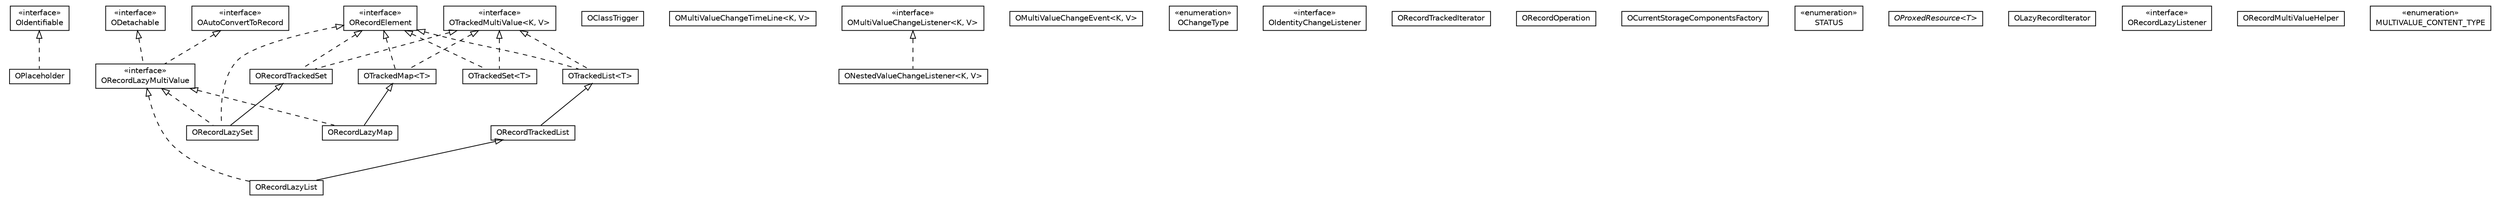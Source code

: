 #!/usr/local/bin/dot
#
# Class diagram 
# Generated by UMLGraph version R5_6-24-gf6e263 (http://www.umlgraph.org/)
#

digraph G {
	edge [fontname="Helvetica",fontsize=10,labelfontname="Helvetica",labelfontsize=10];
	node [fontname="Helvetica",fontsize=10,shape=plaintext];
	nodesep=0.25;
	ranksep=0.5;
	// com.orientechnologies.orient.core.db.record.OPlaceholder
	c86841 [label=<<table title="com.orientechnologies.orient.core.db.record.OPlaceholder" border="0" cellborder="1" cellspacing="0" cellpadding="2" port="p" href="./OPlaceholder.html">
		<tr><td><table border="0" cellspacing="0" cellpadding="1">
<tr><td align="center" balign="center"> OPlaceholder </td></tr>
		</table></td></tr>
		</table>>, URL="./OPlaceholder.html", fontname="Helvetica", fontcolor="black", fontsize=10.0];
	// com.orientechnologies.orient.core.db.record.OTrackedList<T>
	c86842 [label=<<table title="com.orientechnologies.orient.core.db.record.OTrackedList" border="0" cellborder="1" cellspacing="0" cellpadding="2" port="p" href="./OTrackedList.html">
		<tr><td><table border="0" cellspacing="0" cellpadding="1">
<tr><td align="center" balign="center"> OTrackedList&lt;T&gt; </td></tr>
		</table></td></tr>
		</table>>, URL="./OTrackedList.html", fontname="Helvetica", fontcolor="black", fontsize=10.0];
	// com.orientechnologies.orient.core.db.record.ORecordLazyMap
	c86843 [label=<<table title="com.orientechnologies.orient.core.db.record.ORecordLazyMap" border="0" cellborder="1" cellspacing="0" cellpadding="2" port="p" href="./ORecordLazyMap.html">
		<tr><td><table border="0" cellspacing="0" cellpadding="1">
<tr><td align="center" balign="center"> ORecordLazyMap </td></tr>
		</table></td></tr>
		</table>>, URL="./ORecordLazyMap.html", fontname="Helvetica", fontcolor="black", fontsize=10.0];
	// com.orientechnologies.orient.core.db.record.OClassTrigger
	c86844 [label=<<table title="com.orientechnologies.orient.core.db.record.OClassTrigger" border="0" cellborder="1" cellspacing="0" cellpadding="2" port="p" href="./OClassTrigger.html">
		<tr><td><table border="0" cellspacing="0" cellpadding="1">
<tr><td align="center" balign="center"> OClassTrigger </td></tr>
		</table></td></tr>
		</table>>, URL="./OClassTrigger.html", fontname="Helvetica", fontcolor="black", fontsize=10.0];
	// com.orientechnologies.orient.core.db.record.ORecordTrackedSet
	c86845 [label=<<table title="com.orientechnologies.orient.core.db.record.ORecordTrackedSet" border="0" cellborder="1" cellspacing="0" cellpadding="2" port="p" href="./ORecordTrackedSet.html">
		<tr><td><table border="0" cellspacing="0" cellpadding="1">
<tr><td align="center" balign="center"> ORecordTrackedSet </td></tr>
		</table></td></tr>
		</table>>, URL="./ORecordTrackedSet.html", fontname="Helvetica", fontcolor="black", fontsize=10.0];
	// com.orientechnologies.orient.core.db.record.ORecordTrackedList
	c86846 [label=<<table title="com.orientechnologies.orient.core.db.record.ORecordTrackedList" border="0" cellborder="1" cellspacing="0" cellpadding="2" port="p" href="./ORecordTrackedList.html">
		<tr><td><table border="0" cellspacing="0" cellpadding="1">
<tr><td align="center" balign="center"> ORecordTrackedList </td></tr>
		</table></td></tr>
		</table>>, URL="./ORecordTrackedList.html", fontname="Helvetica", fontcolor="black", fontsize=10.0];
	// com.orientechnologies.orient.core.db.record.OMultiValueChangeTimeLine<K, V>
	c86847 [label=<<table title="com.orientechnologies.orient.core.db.record.OMultiValueChangeTimeLine" border="0" cellborder="1" cellspacing="0" cellpadding="2" port="p" href="./OMultiValueChangeTimeLine.html">
		<tr><td><table border="0" cellspacing="0" cellpadding="1">
<tr><td align="center" balign="center"> OMultiValueChangeTimeLine&lt;K, V&gt; </td></tr>
		</table></td></tr>
		</table>>, URL="./OMultiValueChangeTimeLine.html", fontname="Helvetica", fontcolor="black", fontsize=10.0];
	// com.orientechnologies.orient.core.db.record.OMultiValueChangeListener<K, V>
	c86848 [label=<<table title="com.orientechnologies.orient.core.db.record.OMultiValueChangeListener" border="0" cellborder="1" cellspacing="0" cellpadding="2" port="p" href="./OMultiValueChangeListener.html">
		<tr><td><table border="0" cellspacing="0" cellpadding="1">
<tr><td align="center" balign="center"> &#171;interface&#187; </td></tr>
<tr><td align="center" balign="center"> OMultiValueChangeListener&lt;K, V&gt; </td></tr>
		</table></td></tr>
		</table>>, URL="./OMultiValueChangeListener.html", fontname="Helvetica", fontcolor="black", fontsize=10.0];
	// com.orientechnologies.orient.core.db.record.OIdentifiable
	c86849 [label=<<table title="com.orientechnologies.orient.core.db.record.OIdentifiable" border="0" cellborder="1" cellspacing="0" cellpadding="2" port="p" href="./OIdentifiable.html">
		<tr><td><table border="0" cellspacing="0" cellpadding="1">
<tr><td align="center" balign="center"> &#171;interface&#187; </td></tr>
<tr><td align="center" balign="center"> OIdentifiable </td></tr>
		</table></td></tr>
		</table>>, URL="./OIdentifiable.html", fontname="Helvetica", fontcolor="black", fontsize=10.0];
	// com.orientechnologies.orient.core.db.record.OMultiValueChangeEvent<K, V>
	c86850 [label=<<table title="com.orientechnologies.orient.core.db.record.OMultiValueChangeEvent" border="0" cellborder="1" cellspacing="0" cellpadding="2" port="p" href="./OMultiValueChangeEvent.html">
		<tr><td><table border="0" cellspacing="0" cellpadding="1">
<tr><td align="center" balign="center"> OMultiValueChangeEvent&lt;K, V&gt; </td></tr>
		</table></td></tr>
		</table>>, URL="./OMultiValueChangeEvent.html", fontname="Helvetica", fontcolor="black", fontsize=10.0];
	// com.orientechnologies.orient.core.db.record.OMultiValueChangeEvent.OChangeType
	c86851 [label=<<table title="com.orientechnologies.orient.core.db.record.OMultiValueChangeEvent.OChangeType" border="0" cellborder="1" cellspacing="0" cellpadding="2" port="p" href="./OMultiValueChangeEvent.OChangeType.html">
		<tr><td><table border="0" cellspacing="0" cellpadding="1">
<tr><td align="center" balign="center"> &#171;enumeration&#187; </td></tr>
<tr><td align="center" balign="center"> OChangeType </td></tr>
		</table></td></tr>
		</table>>, URL="./OMultiValueChangeEvent.OChangeType.html", fontname="Helvetica", fontcolor="black", fontsize=10.0];
	// com.orientechnologies.orient.core.db.record.OIdentityChangeListener
	c86852 [label=<<table title="com.orientechnologies.orient.core.db.record.OIdentityChangeListener" border="0" cellborder="1" cellspacing="0" cellpadding="2" port="p" href="./OIdentityChangeListener.html">
		<tr><td><table border="0" cellspacing="0" cellpadding="1">
<tr><td align="center" balign="center"> &#171;interface&#187; </td></tr>
<tr><td align="center" balign="center"> OIdentityChangeListener </td></tr>
		</table></td></tr>
		</table>>, URL="./OIdentityChangeListener.html", fontname="Helvetica", fontcolor="black", fontsize=10.0];
	// com.orientechnologies.orient.core.db.record.ORecordTrackedIterator
	c86853 [label=<<table title="com.orientechnologies.orient.core.db.record.ORecordTrackedIterator" border="0" cellborder="1" cellspacing="0" cellpadding="2" port="p" href="./ORecordTrackedIterator.html">
		<tr><td><table border="0" cellspacing="0" cellpadding="1">
<tr><td align="center" balign="center"> ORecordTrackedIterator </td></tr>
		</table></td></tr>
		</table>>, URL="./ORecordTrackedIterator.html", fontname="Helvetica", fontcolor="black", fontsize=10.0];
	// com.orientechnologies.orient.core.db.record.ODetachable
	c86854 [label=<<table title="com.orientechnologies.orient.core.db.record.ODetachable" border="0" cellborder="1" cellspacing="0" cellpadding="2" port="p" href="./ODetachable.html">
		<tr><td><table border="0" cellspacing="0" cellpadding="1">
<tr><td align="center" balign="center"> &#171;interface&#187; </td></tr>
<tr><td align="center" balign="center"> ODetachable </td></tr>
		</table></td></tr>
		</table>>, URL="./ODetachable.html", fontname="Helvetica", fontcolor="black", fontsize=10.0];
	// com.orientechnologies.orient.core.db.record.ORecordOperation
	c86855 [label=<<table title="com.orientechnologies.orient.core.db.record.ORecordOperation" border="0" cellborder="1" cellspacing="0" cellpadding="2" port="p" href="./ORecordOperation.html">
		<tr><td><table border="0" cellspacing="0" cellpadding="1">
<tr><td align="center" balign="center"> ORecordOperation </td></tr>
		</table></td></tr>
		</table>>, URL="./ORecordOperation.html", fontname="Helvetica", fontcolor="black", fontsize=10.0];
	// com.orientechnologies.orient.core.db.record.OCurrentStorageComponentsFactory
	c86856 [label=<<table title="com.orientechnologies.orient.core.db.record.OCurrentStorageComponentsFactory" border="0" cellborder="1" cellspacing="0" cellpadding="2" port="p" href="./OCurrentStorageComponentsFactory.html">
		<tr><td><table border="0" cellspacing="0" cellpadding="1">
<tr><td align="center" balign="center"> OCurrentStorageComponentsFactory </td></tr>
		</table></td></tr>
		</table>>, URL="./OCurrentStorageComponentsFactory.html", fontname="Helvetica", fontcolor="black", fontsize=10.0];
	// com.orientechnologies.orient.core.db.record.ORecordElement
	c86857 [label=<<table title="com.orientechnologies.orient.core.db.record.ORecordElement" border="0" cellborder="1" cellspacing="0" cellpadding="2" port="p" href="./ORecordElement.html">
		<tr><td><table border="0" cellspacing="0" cellpadding="1">
<tr><td align="center" balign="center"> &#171;interface&#187; </td></tr>
<tr><td align="center" balign="center"> ORecordElement </td></tr>
		</table></td></tr>
		</table>>, URL="./ORecordElement.html", fontname="Helvetica", fontcolor="black", fontsize=10.0];
	// com.orientechnologies.orient.core.db.record.ORecordElement.STATUS
	c86858 [label=<<table title="com.orientechnologies.orient.core.db.record.ORecordElement.STATUS" border="0" cellborder="1" cellspacing="0" cellpadding="2" port="p" href="./ORecordElement.STATUS.html">
		<tr><td><table border="0" cellspacing="0" cellpadding="1">
<tr><td align="center" balign="center"> &#171;enumeration&#187; </td></tr>
<tr><td align="center" balign="center"> STATUS </td></tr>
		</table></td></tr>
		</table>>, URL="./ORecordElement.STATUS.html", fontname="Helvetica", fontcolor="black", fontsize=10.0];
	// com.orientechnologies.orient.core.db.record.OProxedResource<T>
	c86859 [label=<<table title="com.orientechnologies.orient.core.db.record.OProxedResource" border="0" cellborder="1" cellspacing="0" cellpadding="2" port="p" href="./OProxedResource.html">
		<tr><td><table border="0" cellspacing="0" cellpadding="1">
<tr><td align="center" balign="center"><font face="Helvetica-Oblique"> OProxedResource&lt;T&gt; </font></td></tr>
		</table></td></tr>
		</table>>, URL="./OProxedResource.html", fontname="Helvetica", fontcolor="black", fontsize=10.0];
	// com.orientechnologies.orient.core.db.record.OTrackedMultiValue<K, V>
	c86860 [label=<<table title="com.orientechnologies.orient.core.db.record.OTrackedMultiValue" border="0" cellborder="1" cellspacing="0" cellpadding="2" port="p" href="./OTrackedMultiValue.html">
		<tr><td><table border="0" cellspacing="0" cellpadding="1">
<tr><td align="center" balign="center"> &#171;interface&#187; </td></tr>
<tr><td align="center" balign="center"> OTrackedMultiValue&lt;K, V&gt; </td></tr>
		</table></td></tr>
		</table>>, URL="./OTrackedMultiValue.html", fontname="Helvetica", fontcolor="black", fontsize=10.0];
	// com.orientechnologies.orient.core.db.record.OLazyRecordIterator
	c86861 [label=<<table title="com.orientechnologies.orient.core.db.record.OLazyRecordIterator" border="0" cellborder="1" cellspacing="0" cellpadding="2" port="p" href="./OLazyRecordIterator.html">
		<tr><td><table border="0" cellspacing="0" cellpadding="1">
<tr><td align="center" balign="center"> OLazyRecordIterator </td></tr>
		</table></td></tr>
		</table>>, URL="./OLazyRecordIterator.html", fontname="Helvetica", fontcolor="black", fontsize=10.0];
	// com.orientechnologies.orient.core.db.record.OTrackedSet<T>
	c86862 [label=<<table title="com.orientechnologies.orient.core.db.record.OTrackedSet" border="0" cellborder="1" cellspacing="0" cellpadding="2" port="p" href="./OTrackedSet.html">
		<tr><td><table border="0" cellspacing="0" cellpadding="1">
<tr><td align="center" balign="center"> OTrackedSet&lt;T&gt; </td></tr>
		</table></td></tr>
		</table>>, URL="./OTrackedSet.html", fontname="Helvetica", fontcolor="black", fontsize=10.0];
	// com.orientechnologies.orient.core.db.record.ORecordLazyListener
	c86863 [label=<<table title="com.orientechnologies.orient.core.db.record.ORecordLazyListener" border="0" cellborder="1" cellspacing="0" cellpadding="2" port="p" href="./ORecordLazyListener.html">
		<tr><td><table border="0" cellspacing="0" cellpadding="1">
<tr><td align="center" balign="center"> &#171;interface&#187; </td></tr>
<tr><td align="center" balign="center"> ORecordLazyListener </td></tr>
		</table></td></tr>
		</table>>, URL="./ORecordLazyListener.html", fontname="Helvetica", fontcolor="black", fontsize=10.0];
	// com.orientechnologies.orient.core.db.record.ORecordLazyMultiValue
	c86864 [label=<<table title="com.orientechnologies.orient.core.db.record.ORecordLazyMultiValue" border="0" cellborder="1" cellspacing="0" cellpadding="2" port="p" href="./ORecordLazyMultiValue.html">
		<tr><td><table border="0" cellspacing="0" cellpadding="1">
<tr><td align="center" balign="center"> &#171;interface&#187; </td></tr>
<tr><td align="center" balign="center"> ORecordLazyMultiValue </td></tr>
		</table></td></tr>
		</table>>, URL="./ORecordLazyMultiValue.html", fontname="Helvetica", fontcolor="black", fontsize=10.0];
	// com.orientechnologies.orient.core.db.record.ORecordMultiValueHelper
	c86865 [label=<<table title="com.orientechnologies.orient.core.db.record.ORecordMultiValueHelper" border="0" cellborder="1" cellspacing="0" cellpadding="2" port="p" href="./ORecordMultiValueHelper.html">
		<tr><td><table border="0" cellspacing="0" cellpadding="1">
<tr><td align="center" balign="center"> ORecordMultiValueHelper </td></tr>
		</table></td></tr>
		</table>>, URL="./ORecordMultiValueHelper.html", fontname="Helvetica", fontcolor="black", fontsize=10.0];
	// com.orientechnologies.orient.core.db.record.ORecordMultiValueHelper.MULTIVALUE_CONTENT_TYPE
	c86866 [label=<<table title="com.orientechnologies.orient.core.db.record.ORecordMultiValueHelper.MULTIVALUE_CONTENT_TYPE" border="0" cellborder="1" cellspacing="0" cellpadding="2" port="p" href="./ORecordMultiValueHelper.MULTIVALUE_CONTENT_TYPE.html">
		<tr><td><table border="0" cellspacing="0" cellpadding="1">
<tr><td align="center" balign="center"> &#171;enumeration&#187; </td></tr>
<tr><td align="center" balign="center"> MULTIVALUE_CONTENT_TYPE </td></tr>
		</table></td></tr>
		</table>>, URL="./ORecordMultiValueHelper.MULTIVALUE_CONTENT_TYPE.html", fontname="Helvetica", fontcolor="black", fontsize=10.0];
	// com.orientechnologies.orient.core.db.record.OTrackedMap<T>
	c86867 [label=<<table title="com.orientechnologies.orient.core.db.record.OTrackedMap" border="0" cellborder="1" cellspacing="0" cellpadding="2" port="p" href="./OTrackedMap.html">
		<tr><td><table border="0" cellspacing="0" cellpadding="1">
<tr><td align="center" balign="center"> OTrackedMap&lt;T&gt; </td></tr>
		</table></td></tr>
		</table>>, URL="./OTrackedMap.html", fontname="Helvetica", fontcolor="black", fontsize=10.0];
	// com.orientechnologies.orient.core.db.record.ONestedValueChangeListener<K, V>
	c86868 [label=<<table title="com.orientechnologies.orient.core.db.record.ONestedValueChangeListener" border="0" cellborder="1" cellspacing="0" cellpadding="2" port="p" href="./ONestedValueChangeListener.html">
		<tr><td><table border="0" cellspacing="0" cellpadding="1">
<tr><td align="center" balign="center"> ONestedValueChangeListener&lt;K, V&gt; </td></tr>
		</table></td></tr>
		</table>>, URL="./ONestedValueChangeListener.html", fontname="Helvetica", fontcolor="black", fontsize=10.0];
	// com.orientechnologies.orient.core.db.record.ORecordLazyList
	c86869 [label=<<table title="com.orientechnologies.orient.core.db.record.ORecordLazyList" border="0" cellborder="1" cellspacing="0" cellpadding="2" port="p" href="./ORecordLazyList.html">
		<tr><td><table border="0" cellspacing="0" cellpadding="1">
<tr><td align="center" balign="center"> ORecordLazyList </td></tr>
		</table></td></tr>
		</table>>, URL="./ORecordLazyList.html", fontname="Helvetica", fontcolor="black", fontsize=10.0];
	// com.orientechnologies.orient.core.db.record.OAutoConvertToRecord
	c86870 [label=<<table title="com.orientechnologies.orient.core.db.record.OAutoConvertToRecord" border="0" cellborder="1" cellspacing="0" cellpadding="2" port="p" href="./OAutoConvertToRecord.html">
		<tr><td><table border="0" cellspacing="0" cellpadding="1">
<tr><td align="center" balign="center"> &#171;interface&#187; </td></tr>
<tr><td align="center" balign="center"> OAutoConvertToRecord </td></tr>
		</table></td></tr>
		</table>>, URL="./OAutoConvertToRecord.html", fontname="Helvetica", fontcolor="black", fontsize=10.0];
	// com.orientechnologies.orient.core.db.record.ORecordLazySet
	c86871 [label=<<table title="com.orientechnologies.orient.core.db.record.ORecordLazySet" border="0" cellborder="1" cellspacing="0" cellpadding="2" port="p" href="./ORecordLazySet.html">
		<tr><td><table border="0" cellspacing="0" cellpadding="1">
<tr><td align="center" balign="center"> ORecordLazySet </td></tr>
		</table></td></tr>
		</table>>, URL="./ORecordLazySet.html", fontname="Helvetica", fontcolor="black", fontsize=10.0];
	//com.orientechnologies.orient.core.db.record.OPlaceholder implements com.orientechnologies.orient.core.db.record.OIdentifiable
	c86849:p -> c86841:p [dir=back,arrowtail=empty,style=dashed];
	//com.orientechnologies.orient.core.db.record.OTrackedList<T> implements com.orientechnologies.orient.core.db.record.ORecordElement
	c86857:p -> c86842:p [dir=back,arrowtail=empty,style=dashed];
	//com.orientechnologies.orient.core.db.record.OTrackedList<T> implements com.orientechnologies.orient.core.db.record.OTrackedMultiValue<K, V>
	c86860:p -> c86842:p [dir=back,arrowtail=empty,style=dashed];
	//com.orientechnologies.orient.core.db.record.ORecordLazyMap extends com.orientechnologies.orient.core.db.record.OTrackedMap<com.orientechnologies.orient.core.db.record.OIdentifiable>
	c86867:p -> c86843:p [dir=back,arrowtail=empty];
	//com.orientechnologies.orient.core.db.record.ORecordLazyMap implements com.orientechnologies.orient.core.db.record.ORecordLazyMultiValue
	c86864:p -> c86843:p [dir=back,arrowtail=empty,style=dashed];
	//com.orientechnologies.orient.core.db.record.ORecordTrackedSet implements com.orientechnologies.orient.core.db.record.OTrackedMultiValue<K, V>
	c86860:p -> c86845:p [dir=back,arrowtail=empty,style=dashed];
	//com.orientechnologies.orient.core.db.record.ORecordTrackedSet implements com.orientechnologies.orient.core.db.record.ORecordElement
	c86857:p -> c86845:p [dir=back,arrowtail=empty,style=dashed];
	//com.orientechnologies.orient.core.db.record.ORecordTrackedList extends com.orientechnologies.orient.core.db.record.OTrackedList<com.orientechnologies.orient.core.db.record.OIdentifiable>
	c86842:p -> c86846:p [dir=back,arrowtail=empty];
	//com.orientechnologies.orient.core.db.record.OTrackedSet<T> implements com.orientechnologies.orient.core.db.record.ORecordElement
	c86857:p -> c86862:p [dir=back,arrowtail=empty,style=dashed];
	//com.orientechnologies.orient.core.db.record.OTrackedSet<T> implements com.orientechnologies.orient.core.db.record.OTrackedMultiValue<K, V>
	c86860:p -> c86862:p [dir=back,arrowtail=empty,style=dashed];
	//com.orientechnologies.orient.core.db.record.ORecordLazyMultiValue implements com.orientechnologies.orient.core.db.record.OAutoConvertToRecord
	c86870:p -> c86864:p [dir=back,arrowtail=empty,style=dashed];
	//com.orientechnologies.orient.core.db.record.ORecordLazyMultiValue implements com.orientechnologies.orient.core.db.record.ODetachable
	c86854:p -> c86864:p [dir=back,arrowtail=empty,style=dashed];
	//com.orientechnologies.orient.core.db.record.OTrackedMap<T> implements com.orientechnologies.orient.core.db.record.ORecordElement
	c86857:p -> c86867:p [dir=back,arrowtail=empty,style=dashed];
	//com.orientechnologies.orient.core.db.record.OTrackedMap<T> implements com.orientechnologies.orient.core.db.record.OTrackedMultiValue<K, V>
	c86860:p -> c86867:p [dir=back,arrowtail=empty,style=dashed];
	//com.orientechnologies.orient.core.db.record.ONestedValueChangeListener<K, V> implements com.orientechnologies.orient.core.db.record.OMultiValueChangeListener<K, V>
	c86848:p -> c86868:p [dir=back,arrowtail=empty,style=dashed];
	//com.orientechnologies.orient.core.db.record.ORecordLazyList extends com.orientechnologies.orient.core.db.record.ORecordTrackedList
	c86846:p -> c86869:p [dir=back,arrowtail=empty];
	//com.orientechnologies.orient.core.db.record.ORecordLazyList implements com.orientechnologies.orient.core.db.record.ORecordLazyMultiValue
	c86864:p -> c86869:p [dir=back,arrowtail=empty,style=dashed];
	//com.orientechnologies.orient.core.db.record.ORecordLazySet extends com.orientechnologies.orient.core.db.record.ORecordTrackedSet
	c86845:p -> c86871:p [dir=back,arrowtail=empty];
	//com.orientechnologies.orient.core.db.record.ORecordLazySet implements com.orientechnologies.orient.core.db.record.ORecordLazyMultiValue
	c86864:p -> c86871:p [dir=back,arrowtail=empty,style=dashed];
	//com.orientechnologies.orient.core.db.record.ORecordLazySet implements com.orientechnologies.orient.core.db.record.ORecordElement
	c86857:p -> c86871:p [dir=back,arrowtail=empty,style=dashed];
}

